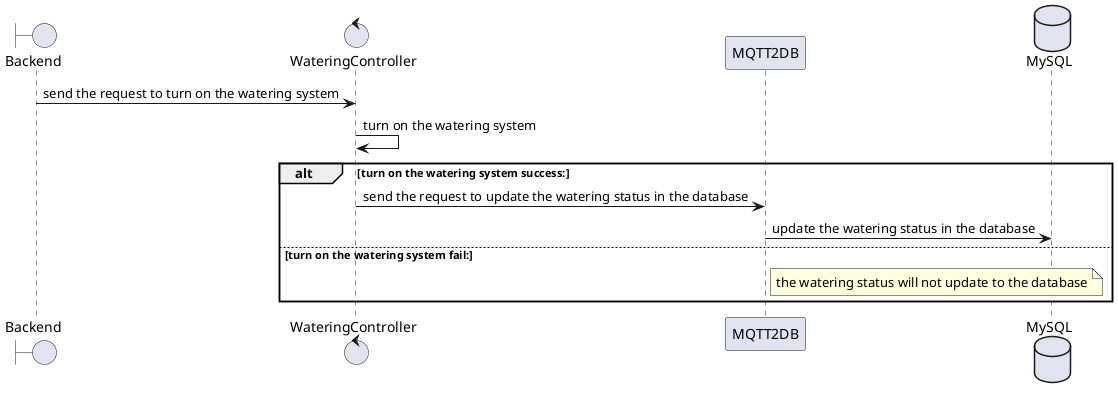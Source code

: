 @startuml

boundary Backend
control WateringController
participant MQTT2DB
database MySQL

Backend -> WateringController: send the request to turn on the watering system

WateringController -> WateringController: turn on the watering system

alt turn on the watering system success:
    WateringController -> MQTT2DB: send the request to update the watering status in the database
    MQTT2DB -> MySQL: update the watering status in the database
else turn on the watering system fail:
    note right of MQTT2DB
        the watering status will not update to the database
    end note
end

@enduml